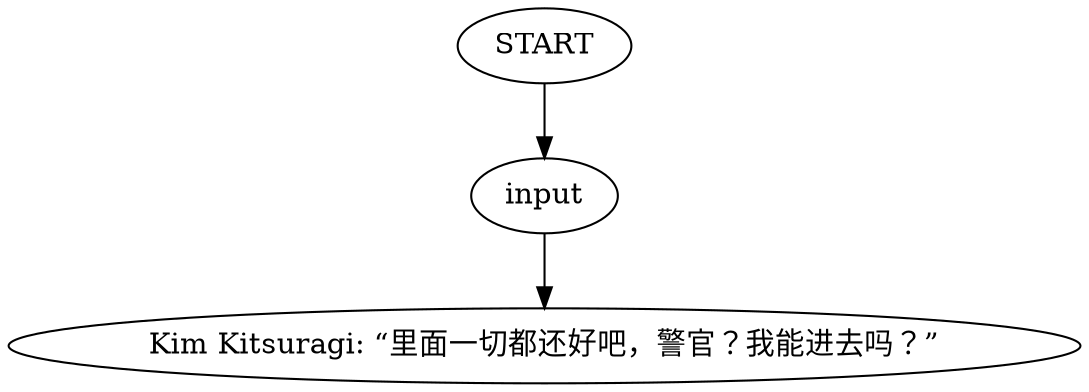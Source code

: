 # LAIR / KIM DOOR barks
# Kim wants you to let him in.
# ==================================================
digraph G {
	  0 [label="START"];
	  1 [label="input"];
	  2 [label="Kim Kitsuragi: “里面一切都还好吧，警官？我能进去吗？”"];
	  0 -> 1
	  1 -> 2
}

